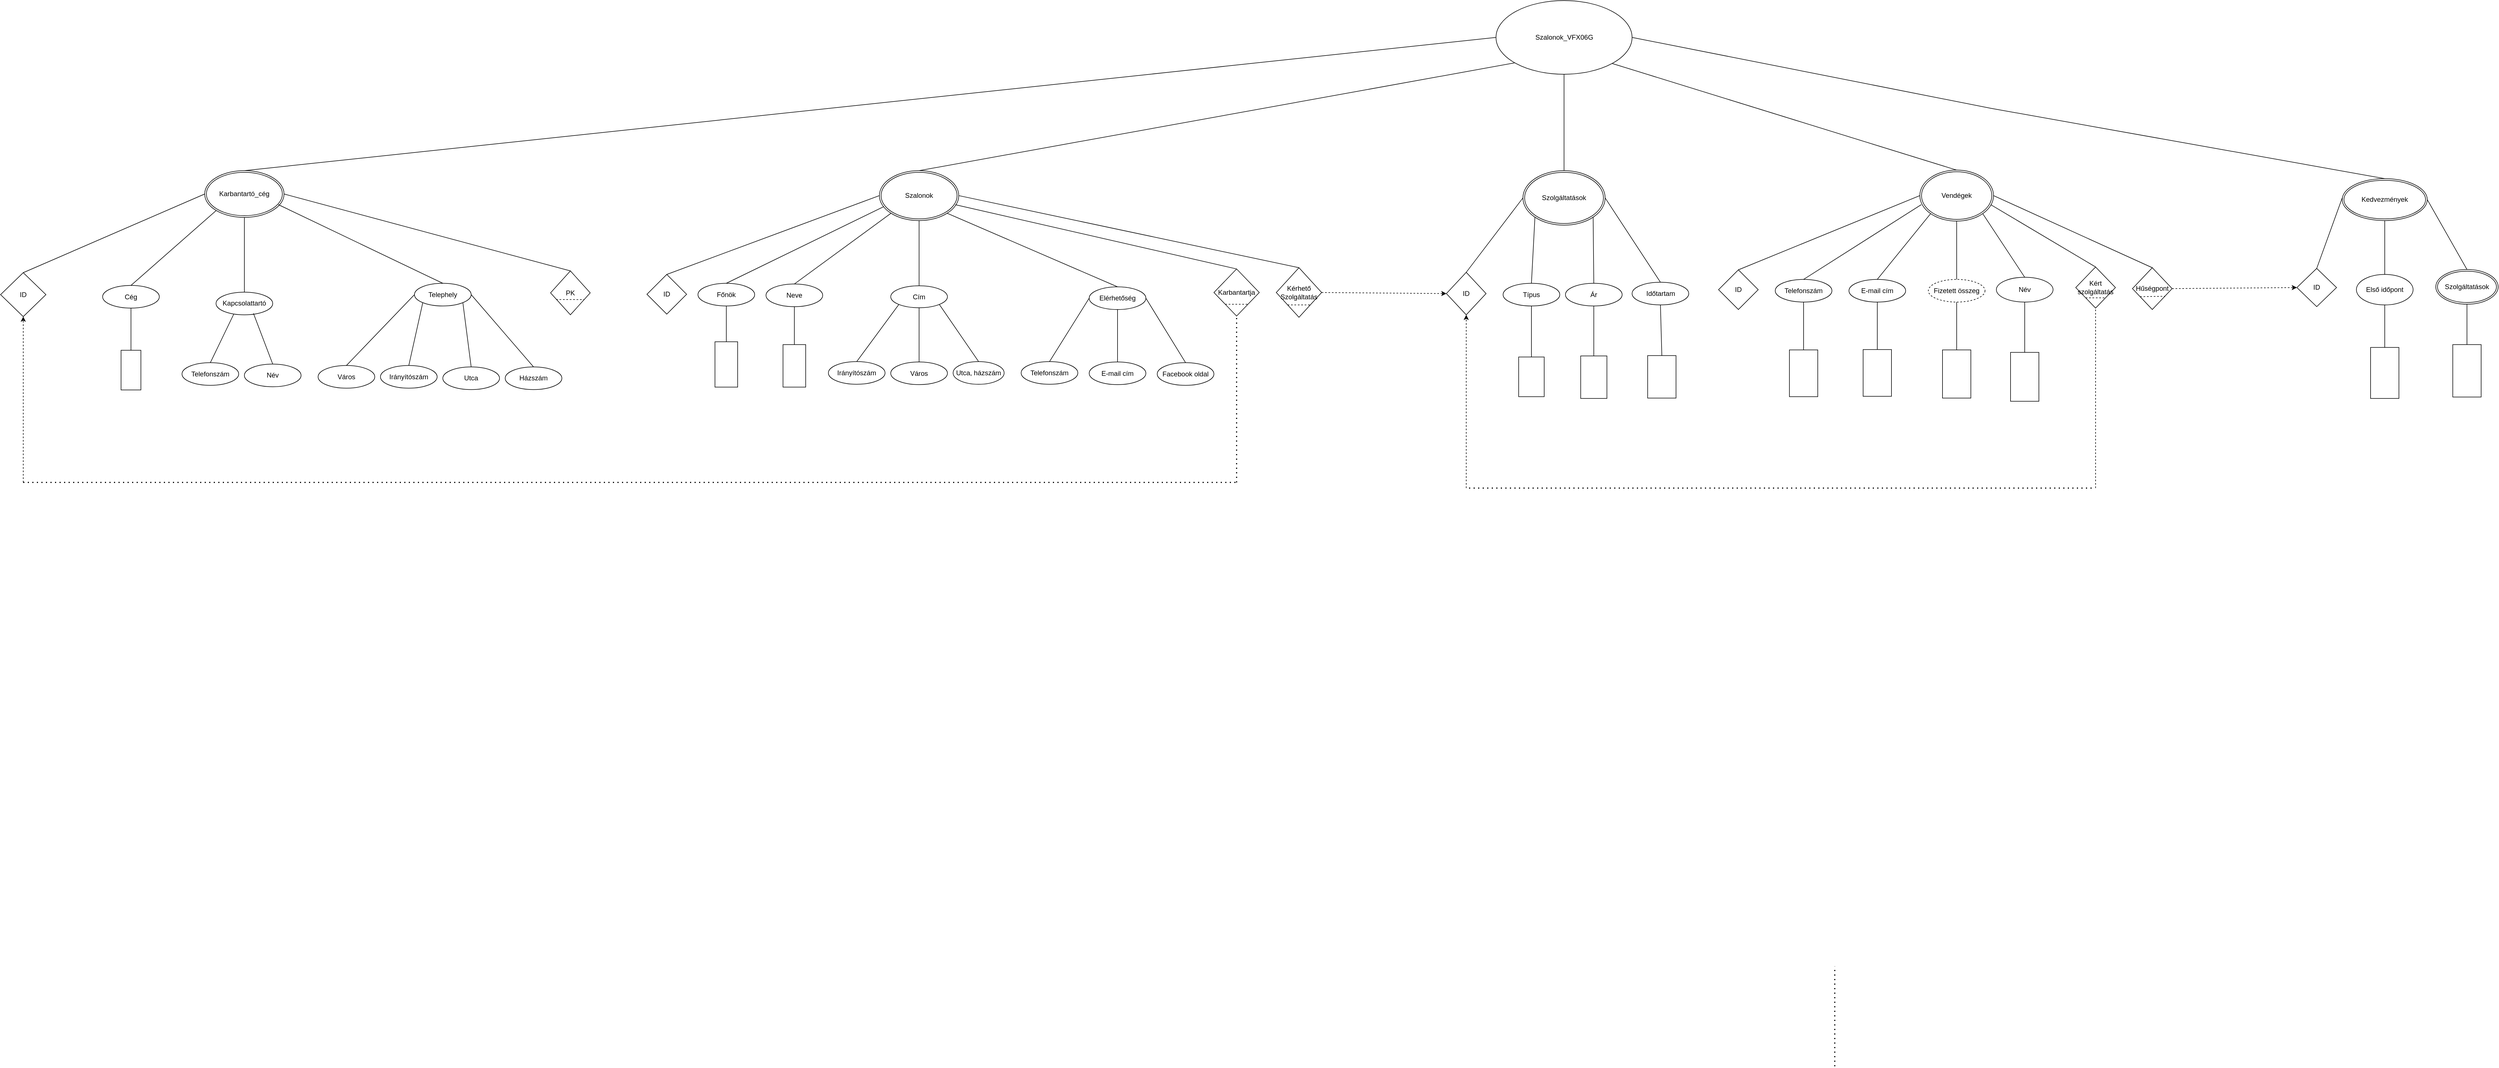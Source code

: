 <mxfile version="22.1.7" type="device">
  <diagram name="1 oldal" id="_7FSBFB3mM921lwTV8Tx">
    <mxGraphModel dx="6845" dy="2950" grid="0" gridSize="10" guides="1" tooltips="1" connect="1" arrows="1" fold="1" page="0" pageScale="1" pageWidth="827" pageHeight="1169" background="#FFFFFF" math="0" shadow="0">
      <root>
        <mxCell id="0" />
        <mxCell id="1" parent="0" />
        <mxCell id="w5deMiwAZv-tz3CA59m--1" value="Szalonok_VFX06G" style="ellipse;whiteSpace=wrap;html=1;" parent="1" vertex="1">
          <mxGeometry x="877.5" y="-20" width="240" height="130" as="geometry" />
        </mxCell>
        <mxCell id="w5deMiwAZv-tz3CA59m--2" value="Karbantartó_cég" style="ellipse;shape=doubleEllipse;margin=3;whiteSpace=wrap;html=1;align=center;" parent="1" vertex="1">
          <mxGeometry x="-1400" y="280" width="140" height="82.5" as="geometry" />
        </mxCell>
        <mxCell id="w5deMiwAZv-tz3CA59m--3" value="ID" style="shape=rhombus;perimeter=rhombusPerimeter;whiteSpace=wrap;html=1;align=center;" parent="1" vertex="1">
          <mxGeometry x="-1760" y="460" width="80" height="77.5" as="geometry" />
        </mxCell>
        <mxCell id="w5deMiwAZv-tz3CA59m--6" value="Telefonszám" style="ellipse;whiteSpace=wrap;html=1;align=center;" parent="1" vertex="1">
          <mxGeometry x="-1440" y="618.75" width="100" height="40" as="geometry" />
        </mxCell>
        <mxCell id="w5deMiwAZv-tz3CA59m--7" value="Kapcsolattartó" style="ellipse;whiteSpace=wrap;html=1;align=center;" parent="1" vertex="1">
          <mxGeometry x="-1380" y="494.38" width="100" height="40" as="geometry" />
        </mxCell>
        <mxCell id="w5deMiwAZv-tz3CA59m--8" value="Cég" style="ellipse;whiteSpace=wrap;html=1;align=center;" parent="1" vertex="1">
          <mxGeometry x="-1580" y="482.5" width="100" height="40" as="geometry" />
        </mxCell>
        <mxCell id="w5deMiwAZv-tz3CA59m--9" value="Név" style="ellipse;whiteSpace=wrap;html=1;align=center;" parent="1" vertex="1">
          <mxGeometry x="-1330" y="621.25" width="100" height="40" as="geometry" />
        </mxCell>
        <mxCell id="w5deMiwAZv-tz3CA59m--11" value="Telephely" style="ellipse;whiteSpace=wrap;html=1;align=center;" parent="1" vertex="1">
          <mxGeometry x="-1030" y="478.75" width="100" height="40" as="geometry" />
        </mxCell>
        <mxCell id="w5deMiwAZv-tz3CA59m--12" value="Elérhetőség" style="ellipse;whiteSpace=wrap;html=1;align=center;" parent="1" vertex="1">
          <mxGeometry x="160" y="485.01" width="100" height="40" as="geometry" />
        </mxCell>
        <mxCell id="w5deMiwAZv-tz3CA59m--14" value="Házszám" style="ellipse;whiteSpace=wrap;html=1;align=center;" parent="1" vertex="1">
          <mxGeometry x="-870" y="626.25" width="100" height="40" as="geometry" />
        </mxCell>
        <mxCell id="w5deMiwAZv-tz3CA59m--15" value="Utca" style="ellipse;whiteSpace=wrap;html=1;align=center;" parent="1" vertex="1">
          <mxGeometry x="-980" y="626.25" width="100" height="40" as="geometry" />
        </mxCell>
        <mxCell id="w5deMiwAZv-tz3CA59m--16" value="Irányítószám" style="ellipse;whiteSpace=wrap;html=1;align=center;" parent="1" vertex="1">
          <mxGeometry x="-1090" y="623.74" width="100" height="40" as="geometry" />
        </mxCell>
        <mxCell id="w5deMiwAZv-tz3CA59m--17" value="Város" style="ellipse;whiteSpace=wrap;html=1;align=center;" parent="1" vertex="1">
          <mxGeometry x="-1200" y="623.74" width="100" height="40" as="geometry" />
        </mxCell>
        <mxCell id="w5deMiwAZv-tz3CA59m--18" value="" style="rounded=0;whiteSpace=wrap;html=1;direction=south;" parent="1" vertex="1">
          <mxGeometry x="-1547.5" y="596.88" width="35" height="70" as="geometry" />
        </mxCell>
        <mxCell id="w5deMiwAZv-tz3CA59m--20" value="" style="endArrow=none;html=1;rounded=0;entryX=0.5;entryY=1;entryDx=0;entryDy=0;" parent="1" source="w5deMiwAZv-tz3CA59m--18" target="w5deMiwAZv-tz3CA59m--8" edge="1">
          <mxGeometry relative="1" as="geometry">
            <mxPoint x="-1520" y="542.5" as="sourcePoint" />
            <mxPoint x="-1690" y="572.5" as="targetPoint" />
          </mxGeometry>
        </mxCell>
        <mxCell id="w5deMiwAZv-tz3CA59m--21" value="" style="endArrow=none;html=1;rounded=0;entryX=0;entryY=0.5;entryDx=0;entryDy=0;exitX=0.5;exitY=0;exitDx=0;exitDy=0;" parent="1" source="w5deMiwAZv-tz3CA59m--2" target="w5deMiwAZv-tz3CA59m--1" edge="1">
          <mxGeometry relative="1" as="geometry">
            <mxPoint x="450" y="300" as="sourcePoint" />
            <mxPoint x="960" y="60" as="targetPoint" />
            <Array as="points" />
          </mxGeometry>
        </mxCell>
        <mxCell id="w5deMiwAZv-tz3CA59m--22" value="" style="endArrow=none;html=1;rounded=0;exitX=0.5;exitY=0;exitDx=0;exitDy=0;entryX=0;entryY=0.5;entryDx=0;entryDy=0;" parent="1" source="w5deMiwAZv-tz3CA59m--3" target="w5deMiwAZv-tz3CA59m--2" edge="1">
          <mxGeometry relative="1" as="geometry">
            <mxPoint x="-1160" y="382.5" as="sourcePoint" />
            <mxPoint x="-1000" y="382.5" as="targetPoint" />
          </mxGeometry>
        </mxCell>
        <mxCell id="w5deMiwAZv-tz3CA59m--23" value="" style="endArrow=none;html=1;rounded=0;exitX=0;exitY=1;exitDx=0;exitDy=0;entryX=0.5;entryY=0;entryDx=0;entryDy=0;" parent="1" source="w5deMiwAZv-tz3CA59m--2" target="w5deMiwAZv-tz3CA59m--8" edge="1">
          <mxGeometry relative="1" as="geometry">
            <mxPoint x="-1160" y="382.5" as="sourcePoint" />
            <mxPoint x="-1000" y="382.5" as="targetPoint" />
          </mxGeometry>
        </mxCell>
        <mxCell id="w5deMiwAZv-tz3CA59m--24" value="" style="endArrow=none;html=1;rounded=0;entryX=0.5;entryY=0;entryDx=0;entryDy=0;exitX=0.5;exitY=1;exitDx=0;exitDy=0;" parent="1" target="w5deMiwAZv-tz3CA59m--7" edge="1" source="w5deMiwAZv-tz3CA59m--2">
          <mxGeometry relative="1" as="geometry">
            <mxPoint x="-1360" y="360" as="sourcePoint" />
            <mxPoint x="-1000" y="382.5" as="targetPoint" />
          </mxGeometry>
        </mxCell>
        <mxCell id="w5deMiwAZv-tz3CA59m--25" value="" style="endArrow=none;html=1;rounded=0;entryX=0.5;entryY=0;entryDx=0;entryDy=0;" parent="1" target="w5deMiwAZv-tz3CA59m--11" edge="1">
          <mxGeometry relative="1" as="geometry">
            <mxPoint x="-1270" y="340" as="sourcePoint" />
            <mxPoint x="-1000" y="382.5" as="targetPoint" />
          </mxGeometry>
        </mxCell>
        <mxCell id="w5deMiwAZv-tz3CA59m--26" value="" style="endArrow=none;html=1;rounded=0;exitX=0.313;exitY=0.967;exitDx=0;exitDy=0;entryX=0.5;entryY=0;entryDx=0;entryDy=0;exitPerimeter=0;" parent="1" source="w5deMiwAZv-tz3CA59m--7" target="w5deMiwAZv-tz3CA59m--6" edge="1">
          <mxGeometry relative="1" as="geometry">
            <mxPoint x="-1160" y="382.5" as="sourcePoint" />
            <mxPoint x="-1000" y="382.5" as="targetPoint" />
          </mxGeometry>
        </mxCell>
        <mxCell id="w5deMiwAZv-tz3CA59m--27" value="" style="endArrow=none;html=1;rounded=0;exitX=0.66;exitY=0.935;exitDx=0;exitDy=0;entryX=0.5;entryY=0;entryDx=0;entryDy=0;exitPerimeter=0;" parent="1" source="w5deMiwAZv-tz3CA59m--7" target="w5deMiwAZv-tz3CA59m--9" edge="1">
          <mxGeometry relative="1" as="geometry">
            <mxPoint x="-1160" y="382.5" as="sourcePoint" />
            <mxPoint x="-1000" y="382.5" as="targetPoint" />
          </mxGeometry>
        </mxCell>
        <mxCell id="w5deMiwAZv-tz3CA59m--28" value="" style="endArrow=none;html=1;rounded=0;entryX=0;entryY=0.5;entryDx=0;entryDy=0;exitX=0.5;exitY=0;exitDx=0;exitDy=0;" parent="1" source="w5deMiwAZv-tz3CA59m--17" target="w5deMiwAZv-tz3CA59m--11" edge="1">
          <mxGeometry relative="1" as="geometry">
            <mxPoint x="-1160" y="382.5" as="sourcePoint" />
            <mxPoint x="-1000" y="382.5" as="targetPoint" />
          </mxGeometry>
        </mxCell>
        <mxCell id="w5deMiwAZv-tz3CA59m--29" value="" style="endArrow=none;html=1;rounded=0;entryX=0;entryY=1;entryDx=0;entryDy=0;exitX=0.5;exitY=0;exitDx=0;exitDy=0;" parent="1" source="w5deMiwAZv-tz3CA59m--16" target="w5deMiwAZv-tz3CA59m--11" edge="1">
          <mxGeometry relative="1" as="geometry">
            <mxPoint x="-1160" y="382.5" as="sourcePoint" />
            <mxPoint x="-1000" y="382.5" as="targetPoint" />
          </mxGeometry>
        </mxCell>
        <mxCell id="w5deMiwAZv-tz3CA59m--30" value="" style="endArrow=none;html=1;rounded=0;entryX=1;entryY=1;entryDx=0;entryDy=0;exitX=0.5;exitY=0;exitDx=0;exitDy=0;" parent="1" source="w5deMiwAZv-tz3CA59m--15" target="w5deMiwAZv-tz3CA59m--11" edge="1">
          <mxGeometry relative="1" as="geometry">
            <mxPoint x="-1160" y="382.5" as="sourcePoint" />
            <mxPoint x="-1000" y="382.5" as="targetPoint" />
          </mxGeometry>
        </mxCell>
        <mxCell id="w5deMiwAZv-tz3CA59m--31" value="" style="endArrow=none;html=1;rounded=0;entryX=1;entryY=0.5;entryDx=0;entryDy=0;exitX=0.5;exitY=0;exitDx=0;exitDy=0;" parent="1" source="w5deMiwAZv-tz3CA59m--14" target="w5deMiwAZv-tz3CA59m--11" edge="1">
          <mxGeometry relative="1" as="geometry">
            <mxPoint x="-1160" y="382.5" as="sourcePoint" />
            <mxPoint x="-1000" y="382.5" as="targetPoint" />
          </mxGeometry>
        </mxCell>
        <mxCell id="w5deMiwAZv-tz3CA59m--37" value="Cím" style="ellipse;whiteSpace=wrap;html=1;align=center;" parent="1" vertex="1">
          <mxGeometry x="-190" y="483.13" width="100" height="38.75" as="geometry" />
        </mxCell>
        <mxCell id="w5deMiwAZv-tz3CA59m--38" value="Neve" style="ellipse;whiteSpace=wrap;html=1;align=center;" parent="1" vertex="1">
          <mxGeometry x="-410" y="479.99" width="100" height="40" as="geometry" />
        </mxCell>
        <mxCell id="w5deMiwAZv-tz3CA59m--40" value="Főnök" style="ellipse;whiteSpace=wrap;html=1;align=center;" parent="1" vertex="1">
          <mxGeometry x="-530" y="478.75" width="100" height="40" as="geometry" />
        </mxCell>
        <mxCell id="w5deMiwAZv-tz3CA59m--43" value="Szalonok" style="ellipse;shape=doubleEllipse;margin=3;whiteSpace=wrap;html=1;align=center;" parent="1" vertex="1">
          <mxGeometry x="-210" y="280" width="140" height="88.13" as="geometry" />
        </mxCell>
        <mxCell id="w5deMiwAZv-tz3CA59m--44" value="ID" style="shape=rhombus;perimeter=rhombusPerimeter;whiteSpace=wrap;html=1;align=center;" parent="1" vertex="1">
          <mxGeometry x="-620" y="463.13" width="70" height="70" as="geometry" />
        </mxCell>
        <mxCell id="w5deMiwAZv-tz3CA59m--46" style="edgeStyle=orthogonalEdgeStyle;rounded=0;orthogonalLoop=1;jettySize=auto;html=1;exitX=0.5;exitY=1;exitDx=0;exitDy=0;" parent="1" source="w5deMiwAZv-tz3CA59m--40" target="w5deMiwAZv-tz3CA59m--40" edge="1">
          <mxGeometry relative="1" as="geometry" />
        </mxCell>
        <mxCell id="w5deMiwAZv-tz3CA59m--49" value="" style="rounded=0;whiteSpace=wrap;html=1;direction=south;" parent="1" vertex="1">
          <mxGeometry x="-500" y="581.88" width="40" height="80" as="geometry" />
        </mxCell>
        <mxCell id="w5deMiwAZv-tz3CA59m--50" value="" style="rounded=0;whiteSpace=wrap;html=1;direction=south;" parent="1" vertex="1">
          <mxGeometry x="-380" y="586.88" width="40" height="75" as="geometry" />
        </mxCell>
        <mxCell id="w5deMiwAZv-tz3CA59m--54" value="" style="endArrow=none;html=1;rounded=0;entryX=0.5;entryY=1;entryDx=0;entryDy=0;exitX=0;exitY=0.5;exitDx=0;exitDy=0;" parent="1" source="w5deMiwAZv-tz3CA59m--50" target="w5deMiwAZv-tz3CA59m--38" edge="1">
          <mxGeometry relative="1" as="geometry">
            <mxPoint x="-1080" y="442.5" as="sourcePoint" />
            <mxPoint x="-920" y="442.5" as="targetPoint" />
          </mxGeometry>
        </mxCell>
        <mxCell id="w5deMiwAZv-tz3CA59m--59" value="Facebook oldal" style="ellipse;whiteSpace=wrap;html=1;align=center;" parent="1" vertex="1">
          <mxGeometry x="280" y="618.75" width="100" height="40" as="geometry" />
        </mxCell>
        <mxCell id="w5deMiwAZv-tz3CA59m--60" value="E-mail cím" style="ellipse;whiteSpace=wrap;html=1;align=center;" parent="1" vertex="1">
          <mxGeometry x="160" y="617.5" width="100" height="40" as="geometry" />
        </mxCell>
        <mxCell id="w5deMiwAZv-tz3CA59m--61" value="Telefonszám" style="ellipse;whiteSpace=wrap;html=1;align=center;" parent="1" vertex="1">
          <mxGeometry x="40" y="616.88" width="100" height="40" as="geometry" />
        </mxCell>
        <mxCell id="w5deMiwAZv-tz3CA59m--62" value="Utca, házszám" style="ellipse;whiteSpace=wrap;html=1;align=center;" parent="1" vertex="1">
          <mxGeometry x="-80" y="616.88" width="90" height="40" as="geometry" />
        </mxCell>
        <mxCell id="w5deMiwAZv-tz3CA59m--63" value="Város" style="ellipse;whiteSpace=wrap;html=1;align=center;" parent="1" vertex="1">
          <mxGeometry x="-190" y="617.5" width="100" height="40" as="geometry" />
        </mxCell>
        <mxCell id="w5deMiwAZv-tz3CA59m--64" value="Irányítószám" style="ellipse;whiteSpace=wrap;html=1;align=center;" parent="1" vertex="1">
          <mxGeometry x="-300" y="616.88" width="100" height="40" as="geometry" />
        </mxCell>
        <mxCell id="w5deMiwAZv-tz3CA59m--67" value="" style="endArrow=none;html=1;rounded=0;exitX=0.5;exitY=0;exitDx=0;exitDy=0;" parent="1" source="w5deMiwAZv-tz3CA59m--43" edge="1">
          <mxGeometry relative="1" as="geometry">
            <mxPoint x="-30" y="450" as="sourcePoint" />
            <mxPoint x="910" y="90" as="targetPoint" />
          </mxGeometry>
        </mxCell>
        <mxCell id="w5deMiwAZv-tz3CA59m--68" value="" style="endArrow=none;html=1;rounded=0;entryX=0.5;entryY=0;entryDx=0;entryDy=0;exitX=0;exitY=0.5;exitDx=0;exitDy=0;" parent="1" source="w5deMiwAZv-tz3CA59m--43" target="w5deMiwAZv-tz3CA59m--44" edge="1">
          <mxGeometry relative="1" as="geometry">
            <mxPoint x="-320" y="300" as="sourcePoint" />
            <mxPoint x="190" y="452.5" as="targetPoint" />
          </mxGeometry>
        </mxCell>
        <mxCell id="w5deMiwAZv-tz3CA59m--69" value="" style="endArrow=none;html=1;rounded=0;entryX=0.5;entryY=0;entryDx=0;entryDy=0;exitX=0.056;exitY=0.72;exitDx=0;exitDy=0;exitPerimeter=0;" parent="1" source="w5deMiwAZv-tz3CA59m--43" target="w5deMiwAZv-tz3CA59m--40" edge="1">
          <mxGeometry relative="1" as="geometry">
            <mxPoint x="-300" y="350" as="sourcePoint" />
            <mxPoint x="190" y="452.5" as="targetPoint" />
          </mxGeometry>
        </mxCell>
        <mxCell id="w5deMiwAZv-tz3CA59m--71" value="" style="endArrow=none;html=1;rounded=0;entryX=0.5;entryY=0;entryDx=0;entryDy=0;exitX=0.5;exitY=1;exitDx=0;exitDy=0;" parent="1" target="w5deMiwAZv-tz3CA59m--37" edge="1" source="w5deMiwAZv-tz3CA59m--43">
          <mxGeometry relative="1" as="geometry">
            <mxPoint x="-110" y="370" as="sourcePoint" />
            <mxPoint x="190" y="452.5" as="targetPoint" />
          </mxGeometry>
        </mxCell>
        <mxCell id="w5deMiwAZv-tz3CA59m--72" value="" style="endArrow=none;html=1;rounded=0;exitX=1;exitY=1;exitDx=0;exitDy=0;entryX=0.5;entryY=0;entryDx=0;entryDy=0;" parent="1" source="w5deMiwAZv-tz3CA59m--43" target="w5deMiwAZv-tz3CA59m--12" edge="1">
          <mxGeometry relative="1" as="geometry">
            <mxPoint x="-120.0" y="353.75" as="sourcePoint" />
            <mxPoint x="180" y="428.75" as="targetPoint" />
          </mxGeometry>
        </mxCell>
        <mxCell id="w5deMiwAZv-tz3CA59m--73" value="" style="endArrow=none;html=1;rounded=0;entryX=0.5;entryY=0;entryDx=0;entryDy=0;exitX=0;exitY=1;exitDx=0;exitDy=0;" parent="1" source="w5deMiwAZv-tz3CA59m--43" target="w5deMiwAZv-tz3CA59m--38" edge="1">
          <mxGeometry relative="1" as="geometry">
            <mxPoint x="-240" y="370" as="sourcePoint" />
            <mxPoint x="190" y="452.5" as="targetPoint" />
          </mxGeometry>
        </mxCell>
        <mxCell id="w5deMiwAZv-tz3CA59m--74" value="" style="endArrow=none;html=1;rounded=0;entryX=0;entryY=1;entryDx=0;entryDy=0;exitX=0.5;exitY=0;exitDx=0;exitDy=0;" parent="1" source="w5deMiwAZv-tz3CA59m--64" target="w5deMiwAZv-tz3CA59m--37" edge="1">
          <mxGeometry relative="1" as="geometry">
            <mxPoint x="30" y="452.5" as="sourcePoint" />
            <mxPoint x="190" y="452.5" as="targetPoint" />
          </mxGeometry>
        </mxCell>
        <mxCell id="w5deMiwAZv-tz3CA59m--75" value="" style="endArrow=none;html=1;rounded=0;exitX=0.5;exitY=1;exitDx=0;exitDy=0;" parent="1" source="w5deMiwAZv-tz3CA59m--37" target="w5deMiwAZv-tz3CA59m--63" edge="1">
          <mxGeometry relative="1" as="geometry">
            <mxPoint x="30" y="452.5" as="sourcePoint" />
            <mxPoint x="190" y="452.5" as="targetPoint" />
          </mxGeometry>
        </mxCell>
        <mxCell id="w5deMiwAZv-tz3CA59m--77" value="" style="endArrow=none;html=1;rounded=0;entryX=0;entryY=0.5;entryDx=0;entryDy=0;exitX=0.5;exitY=0;exitDx=0;exitDy=0;" parent="1" source="w5deMiwAZv-tz3CA59m--61" target="w5deMiwAZv-tz3CA59m--12" edge="1">
          <mxGeometry relative="1" as="geometry">
            <mxPoint x="30" y="452.5" as="sourcePoint" />
            <mxPoint x="190" y="452.5" as="targetPoint" />
          </mxGeometry>
        </mxCell>
        <mxCell id="w5deMiwAZv-tz3CA59m--78" value="" style="endArrow=none;html=1;rounded=0;entryX=0.5;entryY=1;entryDx=0;entryDy=0;exitX=0.5;exitY=0;exitDx=0;exitDy=0;" parent="1" source="w5deMiwAZv-tz3CA59m--60" target="w5deMiwAZv-tz3CA59m--12" edge="1">
          <mxGeometry relative="1" as="geometry">
            <mxPoint x="30" y="452.5" as="sourcePoint" />
            <mxPoint x="190" y="452.5" as="targetPoint" />
          </mxGeometry>
        </mxCell>
        <mxCell id="w5deMiwAZv-tz3CA59m--79" value="" style="endArrow=none;html=1;rounded=0;entryX=1;entryY=0.5;entryDx=0;entryDy=0;exitX=0.5;exitY=0;exitDx=0;exitDy=0;" parent="1" source="w5deMiwAZv-tz3CA59m--59" target="w5deMiwAZv-tz3CA59m--12" edge="1">
          <mxGeometry relative="1" as="geometry">
            <mxPoint x="30" y="452.5" as="sourcePoint" />
            <mxPoint x="190" y="452.5" as="targetPoint" />
          </mxGeometry>
        </mxCell>
        <mxCell id="w5deMiwAZv-tz3CA59m--116" value="" style="endArrow=none;html=1;rounded=0;entryX=0.5;entryY=1;entryDx=0;entryDy=0;exitX=0;exitY=0.5;exitDx=0;exitDy=0;" parent="1" source="w5deMiwAZv-tz3CA59m--49" target="w5deMiwAZv-tz3CA59m--40" edge="1">
          <mxGeometry relative="1" as="geometry">
            <mxPoint x="-860" y="672.5" as="sourcePoint" />
            <mxPoint x="-700" y="672.5" as="targetPoint" />
          </mxGeometry>
        </mxCell>
        <mxCell id="w5deMiwAZv-tz3CA59m--118" value="ID" style="shape=rhombus;perimeter=rhombusPerimeter;whiteSpace=wrap;html=1;align=center;" parent="1" vertex="1">
          <mxGeometry x="790" y="459.38" width="70" height="75" as="geometry" />
        </mxCell>
        <mxCell id="w5deMiwAZv-tz3CA59m--119" value="Szolgáltatások" style="ellipse;shape=doubleEllipse;margin=3;whiteSpace=wrap;html=1;align=center;" parent="1" vertex="1">
          <mxGeometry x="925" y="280" width="145" height="96.25" as="geometry" />
        </mxCell>
        <mxCell id="w5deMiwAZv-tz3CA59m--121" value="Időtartam" style="ellipse;whiteSpace=wrap;html=1;align=center;" parent="1" vertex="1">
          <mxGeometry x="1117.5" y="476.88" width="100" height="40" as="geometry" />
        </mxCell>
        <mxCell id="w5deMiwAZv-tz3CA59m--122" value="Ár" style="ellipse;whiteSpace=wrap;html=1;align=center;" parent="1" vertex="1">
          <mxGeometry x="1000" y="478.75" width="100" height="40" as="geometry" />
        </mxCell>
        <mxCell id="w5deMiwAZv-tz3CA59m--123" value="Típus" style="ellipse;whiteSpace=wrap;html=1;align=center;" parent="1" vertex="1">
          <mxGeometry x="890" y="478.75" width="100" height="40" as="geometry" />
        </mxCell>
        <mxCell id="w5deMiwAZv-tz3CA59m--124" value="" style="endArrow=none;html=1;rounded=0;exitX=0.5;exitY=1;exitDx=0;exitDy=0;entryX=0.5;entryY=0;entryDx=0;entryDy=0;" parent="1" source="w5deMiwAZv-tz3CA59m--1" target="w5deMiwAZv-tz3CA59m--119" edge="1">
          <mxGeometry relative="1" as="geometry">
            <mxPoint x="1290" y="430" as="sourcePoint" />
            <mxPoint x="1500" y="330" as="targetPoint" />
          </mxGeometry>
        </mxCell>
        <mxCell id="w5deMiwAZv-tz3CA59m--125" value="" style="endArrow=none;html=1;rounded=0;entryX=0;entryY=0.5;entryDx=0;entryDy=0;exitX=0.5;exitY=0;exitDx=0;exitDy=0;" parent="1" source="w5deMiwAZv-tz3CA59m--118" target="w5deMiwAZv-tz3CA59m--119" edge="1">
          <mxGeometry relative="1" as="geometry">
            <mxPoint x="800" y="376.25" as="sourcePoint" />
            <mxPoint x="625" y="406.25" as="targetPoint" />
          </mxGeometry>
        </mxCell>
        <mxCell id="w5deMiwAZv-tz3CA59m--126" value="" style="endArrow=none;html=1;rounded=0;entryX=0;entryY=1;entryDx=0;entryDy=0;exitX=0.5;exitY=0;exitDx=0;exitDy=0;" parent="1" source="w5deMiwAZv-tz3CA59m--123" target="w5deMiwAZv-tz3CA59m--119" edge="1">
          <mxGeometry relative="1" as="geometry">
            <mxPoint x="480" y="476.25" as="sourcePoint" />
            <mxPoint x="640" y="476.25" as="targetPoint" />
          </mxGeometry>
        </mxCell>
        <mxCell id="w5deMiwAZv-tz3CA59m--127" value="" style="endArrow=none;html=1;rounded=0;exitX=0.5;exitY=0;exitDx=0;exitDy=0;entryX=1;entryY=1;entryDx=0;entryDy=0;" parent="1" source="w5deMiwAZv-tz3CA59m--122" edge="1" target="w5deMiwAZv-tz3CA59m--119">
          <mxGeometry relative="1" as="geometry">
            <mxPoint x="480" y="476.25" as="sourcePoint" />
            <mxPoint x="1020" y="370" as="targetPoint" />
          </mxGeometry>
        </mxCell>
        <mxCell id="w5deMiwAZv-tz3CA59m--128" value="" style="endArrow=none;html=1;rounded=0;entryX=1;entryY=0.5;entryDx=0;entryDy=0;exitX=0.5;exitY=0;exitDx=0;exitDy=0;" parent="1" source="w5deMiwAZv-tz3CA59m--121" target="w5deMiwAZv-tz3CA59m--119" edge="1">
          <mxGeometry relative="1" as="geometry">
            <mxPoint x="480" y="476.25" as="sourcePoint" />
            <mxPoint x="640" y="476.25" as="targetPoint" />
            <Array as="points" />
          </mxGeometry>
        </mxCell>
        <mxCell id="w5deMiwAZv-tz3CA59m--129" value="Vendégek" style="ellipse;shape=doubleEllipse;margin=3;whiteSpace=wrap;html=1;align=center;" parent="1" vertex="1">
          <mxGeometry x="1625" y="279.06" width="130" height="90" as="geometry" />
        </mxCell>
        <mxCell id="w5deMiwAZv-tz3CA59m--130" value="ID" style="shape=rhombus;perimeter=rhombusPerimeter;whiteSpace=wrap;html=1;align=center;" parent="1" vertex="1">
          <mxGeometry x="1270" y="455.01" width="70" height="70" as="geometry" />
        </mxCell>
        <mxCell id="w5deMiwAZv-tz3CA59m--131" value="E-mail cím" style="ellipse;whiteSpace=wrap;html=1;align=center;" parent="1" vertex="1">
          <mxGeometry x="1500" y="471.87" width="100" height="40" as="geometry" />
        </mxCell>
        <mxCell id="w5deMiwAZv-tz3CA59m--132" value="Név" style="ellipse;whiteSpace=wrap;html=1;align=center;" parent="1" vertex="1">
          <mxGeometry x="1760" y="468.12" width="100" height="43.75" as="geometry" />
        </mxCell>
        <mxCell id="w5deMiwAZv-tz3CA59m--133" value="Telefonszám" style="ellipse;whiteSpace=wrap;html=1;align=center;" parent="1" vertex="1">
          <mxGeometry x="1370" y="471.87" width="100" height="40" as="geometry" />
        </mxCell>
        <mxCell id="w5deMiwAZv-tz3CA59m--135" value="Fizetett összeg" style="ellipse;whiteSpace=wrap;html=1;align=center;dashed=1;" parent="1" vertex="1">
          <mxGeometry x="1640" y="471.87" width="100" height="40" as="geometry" />
        </mxCell>
        <mxCell id="w5deMiwAZv-tz3CA59m--137" value="" style="endArrow=none;html=1;rounded=0;entryX=0;entryY=0.5;entryDx=0;entryDy=0;exitX=0.5;exitY=0;exitDx=0;exitDy=0;" parent="1" source="w5deMiwAZv-tz3CA59m--130" target="w5deMiwAZv-tz3CA59m--129" edge="1">
          <mxGeometry relative="1" as="geometry">
            <mxPoint x="1310" y="488.75" as="sourcePoint" />
            <mxPoint x="1470" y="488.75" as="targetPoint" />
          </mxGeometry>
        </mxCell>
        <mxCell id="w5deMiwAZv-tz3CA59m--138" value="" style="endArrow=none;html=1;rounded=0;exitX=0.5;exitY=0;exitDx=0;exitDy=0;entryX=0.019;entryY=0.678;entryDx=0;entryDy=0;entryPerimeter=0;" parent="1" source="w5deMiwAZv-tz3CA59m--133" target="w5deMiwAZv-tz3CA59m--129" edge="1">
          <mxGeometry relative="1" as="geometry">
            <mxPoint x="1310" y="488.75" as="sourcePoint" />
            <mxPoint x="1590" y="330" as="targetPoint" />
          </mxGeometry>
        </mxCell>
        <mxCell id="w5deMiwAZv-tz3CA59m--139" value="" style="endArrow=none;html=1;rounded=0;exitX=0.5;exitY=0;exitDx=0;exitDy=0;entryX=0;entryY=1;entryDx=0;entryDy=0;" parent="1" source="w5deMiwAZv-tz3CA59m--131" target="w5deMiwAZv-tz3CA59m--129" edge="1">
          <mxGeometry relative="1" as="geometry">
            <mxPoint x="1310" y="488.75" as="sourcePoint" />
            <mxPoint x="1660" y="380" as="targetPoint" />
          </mxGeometry>
        </mxCell>
        <mxCell id="w5deMiwAZv-tz3CA59m--140" value="" style="endArrow=none;html=1;rounded=0;entryX=0.5;entryY=1;entryDx=0;entryDy=0;exitX=0.5;exitY=0;exitDx=0;exitDy=0;" parent="1" source="w5deMiwAZv-tz3CA59m--135" target="w5deMiwAZv-tz3CA59m--129" edge="1">
          <mxGeometry relative="1" as="geometry">
            <mxPoint x="1310" y="488.75" as="sourcePoint" />
            <mxPoint x="1470" y="488.75" as="targetPoint" />
          </mxGeometry>
        </mxCell>
        <mxCell id="w5deMiwAZv-tz3CA59m--141" value="" style="endArrow=none;html=1;rounded=0;entryX=1;entryY=1;entryDx=0;entryDy=0;exitX=0.5;exitY=0;exitDx=0;exitDy=0;" parent="1" source="w5deMiwAZv-tz3CA59m--132" target="w5deMiwAZv-tz3CA59m--129" edge="1">
          <mxGeometry relative="1" as="geometry">
            <mxPoint x="1310" y="488.75" as="sourcePoint" />
            <mxPoint x="1470" y="488.75" as="targetPoint" />
          </mxGeometry>
        </mxCell>
        <mxCell id="w5deMiwAZv-tz3CA59m--142" value="" style="endArrow=none;html=1;rounded=0;exitX=1;exitY=1;exitDx=0;exitDy=0;entryX=0.5;entryY=0;entryDx=0;entryDy=0;" parent="1" source="w5deMiwAZv-tz3CA59m--1" target="w5deMiwAZv-tz3CA59m--129" edge="1">
          <mxGeometry relative="1" as="geometry">
            <mxPoint x="1570" y="430" as="sourcePoint" />
            <mxPoint x="1730" y="430" as="targetPoint" />
            <Array as="points" />
          </mxGeometry>
        </mxCell>
        <mxCell id="w5deMiwAZv-tz3CA59m--143" value="" style="rounded=0;whiteSpace=wrap;html=1;direction=south;" parent="1" vertex="1">
          <mxGeometry x="1785" y="600.62" width="50" height="86.25" as="geometry" />
        </mxCell>
        <mxCell id="w5deMiwAZv-tz3CA59m--144" value="" style="rounded=0;whiteSpace=wrap;html=1;direction=south;" parent="1" vertex="1">
          <mxGeometry x="1665" y="596.25" width="50" height="85" as="geometry" />
        </mxCell>
        <mxCell id="w5deMiwAZv-tz3CA59m--145" value="" style="rounded=0;whiteSpace=wrap;html=1;direction=south;" parent="1" vertex="1">
          <mxGeometry x="1525" y="595.63" width="50" height="82.5" as="geometry" />
        </mxCell>
        <mxCell id="w5deMiwAZv-tz3CA59m--146" value="" style="rounded=0;whiteSpace=wrap;html=1;direction=south;" parent="1" vertex="1">
          <mxGeometry x="1395" y="596.25" width="50" height="82.5" as="geometry" />
        </mxCell>
        <mxCell id="w5deMiwAZv-tz3CA59m--147" value="" style="rounded=0;whiteSpace=wrap;html=1;rotation=90;" parent="1" vertex="1">
          <mxGeometry x="1132.5" y="618.75" width="75" height="50" as="geometry" />
        </mxCell>
        <mxCell id="w5deMiwAZv-tz3CA59m--148" value="" style="rounded=0;whiteSpace=wrap;html=1;rotation=90;" parent="1" vertex="1">
          <mxGeometry x="1012.5" y="621.25" width="75" height="46.25" as="geometry" />
        </mxCell>
        <mxCell id="w5deMiwAZv-tz3CA59m--149" value="" style="rounded=0;whiteSpace=wrap;html=1;rotation=90;" parent="1" vertex="1">
          <mxGeometry x="905" y="621.25" width="70" height="45" as="geometry" />
        </mxCell>
        <mxCell id="w5deMiwAZv-tz3CA59m--150" value="" style="endArrow=none;html=1;rounded=0;entryX=0.5;entryY=1;entryDx=0;entryDy=0;exitX=0;exitY=0.5;exitDx=0;exitDy=0;" parent="1" source="w5deMiwAZv-tz3CA59m--149" target="w5deMiwAZv-tz3CA59m--123" edge="1">
          <mxGeometry relative="1" as="geometry">
            <mxPoint x="880" y="476.25" as="sourcePoint" />
            <mxPoint x="1040" y="476.25" as="targetPoint" />
          </mxGeometry>
        </mxCell>
        <mxCell id="w5deMiwAZv-tz3CA59m--151" value="" style="endArrow=none;html=1;rounded=0;entryX=0.5;entryY=1;entryDx=0;entryDy=0;exitX=0;exitY=0.5;exitDx=0;exitDy=0;" parent="1" source="w5deMiwAZv-tz3CA59m--148" target="w5deMiwAZv-tz3CA59m--122" edge="1">
          <mxGeometry relative="1" as="geometry">
            <mxPoint x="880" y="476.25" as="sourcePoint" />
            <mxPoint x="1040" y="476.25" as="targetPoint" />
          </mxGeometry>
        </mxCell>
        <mxCell id="w5deMiwAZv-tz3CA59m--152" value="" style="endArrow=none;html=1;rounded=0;entryX=0.5;entryY=1;entryDx=0;entryDy=0;exitX=0;exitY=0.5;exitDx=0;exitDy=0;" parent="1" source="w5deMiwAZv-tz3CA59m--147" target="w5deMiwAZv-tz3CA59m--121" edge="1">
          <mxGeometry relative="1" as="geometry">
            <mxPoint x="880" y="476.25" as="sourcePoint" />
            <mxPoint x="1040" y="476.25" as="targetPoint" />
          </mxGeometry>
        </mxCell>
        <mxCell id="w5deMiwAZv-tz3CA59m--154" value="" style="endArrow=none;html=1;rounded=0;entryX=0;entryY=0.5;entryDx=0;entryDy=0;exitX=0.5;exitY=1;exitDx=0;exitDy=0;" parent="1" source="w5deMiwAZv-tz3CA59m--133" target="w5deMiwAZv-tz3CA59m--146" edge="1">
          <mxGeometry relative="1" as="geometry">
            <mxPoint x="1440" y="488.75" as="sourcePoint" />
            <mxPoint x="1600" y="488.75" as="targetPoint" />
          </mxGeometry>
        </mxCell>
        <mxCell id="w5deMiwAZv-tz3CA59m--155" value="" style="endArrow=none;html=1;rounded=0;entryX=0.5;entryY=1;entryDx=0;entryDy=0;exitX=0;exitY=0.5;exitDx=0;exitDy=0;" parent="1" source="w5deMiwAZv-tz3CA59m--145" target="w5deMiwAZv-tz3CA59m--131" edge="1">
          <mxGeometry relative="1" as="geometry">
            <mxPoint x="1440" y="488.75" as="sourcePoint" />
            <mxPoint x="1600" y="488.75" as="targetPoint" />
          </mxGeometry>
        </mxCell>
        <mxCell id="w5deMiwAZv-tz3CA59m--156" value="" style="endArrow=none;html=1;rounded=0;entryX=0.5;entryY=1;entryDx=0;entryDy=0;exitX=0;exitY=0.5;exitDx=0;exitDy=0;" parent="1" source="w5deMiwAZv-tz3CA59m--144" target="w5deMiwAZv-tz3CA59m--135" edge="1">
          <mxGeometry relative="1" as="geometry">
            <mxPoint x="1440" y="465.63" as="sourcePoint" />
            <mxPoint x="1835.0" y="500.63" as="targetPoint" />
          </mxGeometry>
        </mxCell>
        <mxCell id="w5deMiwAZv-tz3CA59m--157" value="" style="endArrow=none;html=1;rounded=0;entryX=0.5;entryY=1;entryDx=0;entryDy=0;exitX=0;exitY=0.5;exitDx=0;exitDy=0;" parent="1" source="w5deMiwAZv-tz3CA59m--143" target="w5deMiwAZv-tz3CA59m--132" edge="1">
          <mxGeometry relative="1" as="geometry">
            <mxPoint x="1425" y="488.75" as="sourcePoint" />
            <mxPoint x="1585" y="488.75" as="targetPoint" />
          </mxGeometry>
        </mxCell>
        <mxCell id="aXzBlspdMr_ZlCMXfNPr-1" value="PK" style="rhombus;whiteSpace=wrap;html=1;" parent="1" vertex="1">
          <mxGeometry x="-790" y="456.88" width="70" height="77.5" as="geometry" />
        </mxCell>
        <mxCell id="k1kzykJWCA26dPc31442-3" value="" style="endArrow=none;html=1;rounded=0;entryX=0.5;entryY=0;entryDx=0;entryDy=0;exitX=1;exitY=0.5;exitDx=0;exitDy=0;" parent="1" source="w5deMiwAZv-tz3CA59m--2" target="aXzBlspdMr_ZlCMXfNPr-1" edge="1">
          <mxGeometry relative="1" as="geometry">
            <mxPoint x="-1160" y="350" as="sourcePoint" />
            <mxPoint x="-596.41" y="536.25" as="targetPoint" />
          </mxGeometry>
        </mxCell>
        <mxCell id="k1kzykJWCA26dPc31442-26" value="" style="endArrow=none;html=1;rounded=0;entryX=0.5;entryY=0;entryDx=0;entryDy=0;exitX=1;exitY=0.5;exitDx=0;exitDy=0;" parent="1" source="w5deMiwAZv-tz3CA59m--43" target="GHyV7YHDhnBLUc5X5e86-12" edge="1">
          <mxGeometry width="50" height="50" relative="1" as="geometry">
            <mxPoint x="-110" y="370" as="sourcePoint" />
            <mxPoint x="525" y="448.75" as="targetPoint" />
          </mxGeometry>
        </mxCell>
        <mxCell id="k1kzykJWCA26dPc31442-44" value="" style="endArrow=none;html=1;rounded=0;entryX=1;entryY=0.5;entryDx=0;entryDy=0;exitX=0.5;exitY=0;exitDx=0;exitDy=0;" parent="1" source="GHyV7YHDhnBLUc5X5e86-2" target="w5deMiwAZv-tz3CA59m--129" edge="1">
          <mxGeometry width="50" height="50" relative="1" as="geometry">
            <mxPoint x="2093.69" y="443.75" as="sourcePoint" />
            <mxPoint x="1735.001" y="226.234" as="targetPoint" />
          </mxGeometry>
        </mxCell>
        <mxCell id="k1kzykJWCA26dPc31442-60" value="" style="endArrow=none;dashed=1;html=1;dashPattern=1 3;strokeWidth=2;rounded=0;entryX=0.5;entryY=1;entryDx=0;entryDy=0;" parent="1" edge="1">
          <mxGeometry width="50" height="50" relative="1" as="geometry">
            <mxPoint x="1475" y="1860" as="sourcePoint" />
            <mxPoint x="1475" y="1683.75" as="targetPoint" />
          </mxGeometry>
        </mxCell>
        <mxCell id="k1kzykJWCA26dPc31442-94" value="" style="endArrow=none;dashed=1;html=1;dashPattern=1 3;strokeWidth=2;rounded=0;" parent="1" edge="1">
          <mxGeometry width="50" height="50" relative="1" as="geometry">
            <mxPoint x="-1720" y="830" as="sourcePoint" />
            <mxPoint x="420" y="830" as="targetPoint" />
          </mxGeometry>
        </mxCell>
        <mxCell id="k1kzykJWCA26dPc31442-95" value="" style="endArrow=none;dashed=1;html=1;dashPattern=1 3;strokeWidth=2;rounded=0;entryX=0.5;entryY=1;entryDx=0;entryDy=0;" parent="1" target="GHyV7YHDhnBLUc5X5e86-14" edge="1">
          <mxGeometry width="50" height="50" relative="1" as="geometry">
            <mxPoint x="420" y="830" as="sourcePoint" />
            <mxPoint x="525" y="526.25" as="targetPoint" />
          </mxGeometry>
        </mxCell>
        <mxCell id="k1kzykJWCA26dPc31442-98" value="ID" style="rhombus;whiteSpace=wrap;html=1;" parent="1" vertex="1">
          <mxGeometry x="2290" y="452.49" width="70" height="67.5" as="geometry" />
        </mxCell>
        <mxCell id="k1kzykJWCA26dPc31442-100" value="Első időpont" style="ellipse;whiteSpace=wrap;html=1;" parent="1" vertex="1">
          <mxGeometry x="2395" y="463.13" width="100" height="53.75" as="geometry" />
        </mxCell>
        <mxCell id="k1kzykJWCA26dPc31442-105" value="" style="endArrow=none;html=1;rounded=0;entryX=0;entryY=0.5;entryDx=0;entryDy=0;exitX=0.5;exitY=0;exitDx=0;exitDy=0;" parent="1" source="k1kzykJWCA26dPc31442-98" edge="1">
          <mxGeometry width="50" height="50" relative="1" as="geometry">
            <mxPoint x="2020" y="790" as="sourcePoint" />
            <mxPoint x="2370" y="328.13" as="targetPoint" />
            <Array as="points" />
          </mxGeometry>
        </mxCell>
        <mxCell id="k1kzykJWCA26dPc31442-106" value="" style="endArrow=none;html=1;rounded=0;exitX=0.5;exitY=0;exitDx=0;exitDy=0;entryX=0.5;entryY=1;entryDx=0;entryDy=0;" parent="1" source="k1kzykJWCA26dPc31442-100" target="GHyV7YHDhnBLUc5X5e86-1" edge="1">
          <mxGeometry width="50" height="50" relative="1" as="geometry">
            <mxPoint x="2020" y="790" as="sourcePoint" />
            <mxPoint x="2420" y="370" as="targetPoint" />
          </mxGeometry>
        </mxCell>
        <mxCell id="k1kzykJWCA26dPc31442-107" value="" style="endArrow=none;html=1;rounded=0;entryX=1;entryY=0.5;entryDx=0;entryDy=0;exitX=0.5;exitY=0;exitDx=0;exitDy=0;" parent="1" source="V5kUpltUsHRQvg2PIHEB-1" target="GHyV7YHDhnBLUc5X5e86-1" edge="1">
          <mxGeometry width="50" height="50" relative="1" as="geometry">
            <mxPoint x="2670" y="452.5" as="sourcePoint" />
            <mxPoint x="2480.962" y="359.95" as="targetPoint" />
          </mxGeometry>
        </mxCell>
        <mxCell id="k1kzykJWCA26dPc31442-109" value="" style="endArrow=none;html=1;rounded=0;entryX=1;entryY=0.5;entryDx=0;entryDy=0;exitX=0.5;exitY=0;exitDx=0;exitDy=0;" parent="1" source="GHyV7YHDhnBLUc5X5e86-1" target="w5deMiwAZv-tz3CA59m--1" edge="1">
          <mxGeometry width="50" height="50" relative="1" as="geometry">
            <mxPoint x="2435" y="283.13" as="sourcePoint" />
            <mxPoint x="2070" y="740" as="targetPoint" />
            <Array as="points">
              <mxPoint x="1750" y="170" />
            </Array>
          </mxGeometry>
        </mxCell>
        <mxCell id="k1kzykJWCA26dPc31442-110" value="" style="rounded=0;whiteSpace=wrap;html=1;direction=south;" parent="1" vertex="1">
          <mxGeometry x="2565" y="586.88" width="50" height="92.5" as="geometry" />
        </mxCell>
        <mxCell id="k1kzykJWCA26dPc31442-111" value="" style="rounded=0;whiteSpace=wrap;html=1;direction=south;" parent="1" vertex="1">
          <mxGeometry x="2420" y="591.88" width="50" height="90" as="geometry" />
        </mxCell>
        <mxCell id="k1kzykJWCA26dPc31442-112" value="" style="endArrow=none;html=1;rounded=0;entryX=0.5;entryY=1;entryDx=0;entryDy=0;exitX=0;exitY=0.5;exitDx=0;exitDy=0;" parent="1" source="k1kzykJWCA26dPc31442-111" target="k1kzykJWCA26dPc31442-100" edge="1">
          <mxGeometry width="50" height="50" relative="1" as="geometry">
            <mxPoint x="2200" y="784.38" as="sourcePoint" />
            <mxPoint x="2250" y="734.38" as="targetPoint" />
          </mxGeometry>
        </mxCell>
        <mxCell id="k1kzykJWCA26dPc31442-113" value="" style="endArrow=none;html=1;rounded=0;entryX=0.5;entryY=1;entryDx=0;entryDy=0;exitX=0;exitY=0.5;exitDx=0;exitDy=0;" parent="1" target="V5kUpltUsHRQvg2PIHEB-1" edge="1" source="k1kzykJWCA26dPc31442-110">
          <mxGeometry width="50" height="50" relative="1" as="geometry">
            <mxPoint x="2610" y="591" as="sourcePoint" />
            <mxPoint x="2670" y="517.5" as="targetPoint" />
          </mxGeometry>
        </mxCell>
        <mxCell id="k1kzykJWCA26dPc31442-118" value="" style="endArrow=none;dashed=1;html=1;dashPattern=1 3;strokeWidth=2;rounded=0;" parent="1" edge="1">
          <mxGeometry width="50" height="50" relative="1" as="geometry">
            <mxPoint x="830" y="840" as="sourcePoint" />
            <mxPoint x="1930" y="840" as="targetPoint" />
          </mxGeometry>
        </mxCell>
        <mxCell id="k1kzykJWCA26dPc31442-124" value="" style="endArrow=none;html=1;rounded=0;entryX=1;entryY=1;entryDx=0;entryDy=0;exitX=0.5;exitY=0;exitDx=0;exitDy=0;" parent="1" source="w5deMiwAZv-tz3CA59m--62" target="w5deMiwAZv-tz3CA59m--37" edge="1">
          <mxGeometry width="50" height="50" relative="1" as="geometry">
            <mxPoint x="-790" y="460" as="sourcePoint" />
            <mxPoint x="-740" y="410" as="targetPoint" />
          </mxGeometry>
        </mxCell>
        <mxCell id="k1kzykJWCA26dPc31442-129" value="" style="endArrow=classic;html=1;rounded=0;dashed=1;entryX=0.5;entryY=1;entryDx=0;entryDy=0;" parent="1" edge="1" target="w5deMiwAZv-tz3CA59m--3">
          <mxGeometry width="50" height="50" relative="1" as="geometry">
            <mxPoint x="-1720" y="830" as="sourcePoint" />
            <mxPoint x="-1690" y="600" as="targetPoint" />
          </mxGeometry>
        </mxCell>
        <mxCell id="k1kzykJWCA26dPc31442-130" value="" style="endArrow=classic;html=1;rounded=0;dashed=1;exitX=1;exitY=0.5;exitDx=0;exitDy=0;entryX=0;entryY=0.5;entryDx=0;entryDy=0;" parent="1" source="GHyV7YHDhnBLUc5X5e86-12" edge="1" target="w5deMiwAZv-tz3CA59m--118">
          <mxGeometry width="50" height="50" relative="1" as="geometry">
            <mxPoint x="560" y="487.5" as="sourcePoint" />
            <mxPoint x="770" y="488" as="targetPoint" />
          </mxGeometry>
        </mxCell>
        <mxCell id="k1kzykJWCA26dPc31442-131" value="" style="endArrow=classic;html=1;rounded=0;dashed=1;entryX=0.5;entryY=1;entryDx=0;entryDy=0;" parent="1" target="w5deMiwAZv-tz3CA59m--118" edge="1">
          <mxGeometry width="50" height="50" relative="1" as="geometry">
            <mxPoint x="825" y="840" as="sourcePoint" />
            <mxPoint x="660" y="540" as="targetPoint" />
          </mxGeometry>
        </mxCell>
        <mxCell id="GHyV7YHDhnBLUc5X5e86-1" value="Kedvezmények" style="ellipse;shape=doubleEllipse;margin=3;whiteSpace=wrap;html=1;align=center;" parent="1" vertex="1">
          <mxGeometry x="2370" y="294.07" width="150" height="74.06" as="geometry" />
        </mxCell>
        <mxCell id="GHyV7YHDhnBLUc5X5e86-2" value="Hűségpont" style="shape=rhombus;perimeter=rhombusPerimeter;whiteSpace=wrap;html=1;align=center;" parent="1" vertex="1">
          <mxGeometry x="2000" y="451.25" width="70" height="73.75" as="geometry" />
        </mxCell>
        <mxCell id="GHyV7YHDhnBLUc5X5e86-3" value="Kért szolgáltatás" style="shape=rhombus;perimeter=rhombusPerimeter;whiteSpace=wrap;html=1;align=center;" parent="1" vertex="1">
          <mxGeometry x="1900" y="449.99" width="70" height="72.5" as="geometry" />
        </mxCell>
        <mxCell id="GHyV7YHDhnBLUc5X5e86-4" value="" style="endArrow=none;html=1;rounded=0;entryX=0.5;entryY=0;entryDx=0;entryDy=0;" parent="1" target="GHyV7YHDhnBLUc5X5e86-3" edge="1">
          <mxGeometry relative="1" as="geometry">
            <mxPoint x="1750" y="340" as="sourcePoint" />
            <mxPoint x="2020" y="510" as="targetPoint" />
          </mxGeometry>
        </mxCell>
        <mxCell id="GHyV7YHDhnBLUc5X5e86-5" value="" style="endArrow=none;dashed=1;html=1;rounded=0;entryX=1;entryY=1;entryDx=0;entryDy=0;exitX=0;exitY=1;exitDx=0;exitDy=0;" parent="1" source="GHyV7YHDhnBLUc5X5e86-3" target="GHyV7YHDhnBLUc5X5e86-3" edge="1">
          <mxGeometry width="50" height="50" relative="1" as="geometry">
            <mxPoint x="1840" y="530" as="sourcePoint" />
            <mxPoint x="1890" y="480" as="targetPoint" />
          </mxGeometry>
        </mxCell>
        <mxCell id="GHyV7YHDhnBLUc5X5e86-6" value="" style="endArrow=none;dashed=1;html=1;rounded=0;entryX=0.825;entryY=0.684;entryDx=0;entryDy=0;entryPerimeter=0;exitX=0.194;exitY=0.692;exitDx=0;exitDy=0;exitPerimeter=0;" parent="1" source="GHyV7YHDhnBLUc5X5e86-2" target="GHyV7YHDhnBLUc5X5e86-2" edge="1">
          <mxGeometry width="50" height="50" relative="1" as="geometry">
            <mxPoint x="2138" y="514" as="sourcePoint" />
            <mxPoint x="2050" y="470" as="targetPoint" />
          </mxGeometry>
        </mxCell>
        <mxCell id="GHyV7YHDhnBLUc5X5e86-7" value="" style="endArrow=none;dashed=1;html=1;rounded=0;entryX=0.5;entryY=1;entryDx=0;entryDy=0;" parent="1" target="GHyV7YHDhnBLUc5X5e86-3" edge="1">
          <mxGeometry width="50" height="50" relative="1" as="geometry">
            <mxPoint x="1935" y="840" as="sourcePoint" />
            <mxPoint x="1980" y="590" as="targetPoint" />
          </mxGeometry>
        </mxCell>
        <mxCell id="GHyV7YHDhnBLUc5X5e86-10" value="" style="endArrow=classic;html=1;rounded=0;entryX=0;entryY=0.5;entryDx=0;entryDy=0;exitX=1;exitY=0.5;exitDx=0;exitDy=0;dashed=1;" parent="1" source="GHyV7YHDhnBLUc5X5e86-2" target="k1kzykJWCA26dPc31442-98" edge="1">
          <mxGeometry width="50" height="50" relative="1" as="geometry">
            <mxPoint x="1930" y="500" as="sourcePoint" />
            <mxPoint x="1980" y="450" as="targetPoint" />
          </mxGeometry>
        </mxCell>
        <mxCell id="GHyV7YHDhnBLUc5X5e86-12" value="Kérhető Szolgáltatás" style="shape=rhombus;perimeter=rhombusPerimeter;whiteSpace=wrap;html=1;align=center;" parent="1" vertex="1">
          <mxGeometry x="490" y="451.25" width="80" height="87.5" as="geometry" />
        </mxCell>
        <mxCell id="GHyV7YHDhnBLUc5X5e86-13" value="" style="endArrow=none;dashed=1;html=1;rounded=0;exitX=0;exitY=1;exitDx=0;exitDy=0;entryX=1;entryY=1;entryDx=0;entryDy=0;" parent="1" source="GHyV7YHDhnBLUc5X5e86-12" target="GHyV7YHDhnBLUc5X5e86-12" edge="1">
          <mxGeometry width="50" height="50" relative="1" as="geometry">
            <mxPoint x="670" y="482.5" as="sourcePoint" />
            <mxPoint x="720" y="432.5" as="targetPoint" />
          </mxGeometry>
        </mxCell>
        <mxCell id="GHyV7YHDhnBLUc5X5e86-14" value="Karbantartja" style="shape=rhombus;perimeter=rhombusPerimeter;whiteSpace=wrap;html=1;align=center;" parent="1" vertex="1">
          <mxGeometry x="380" y="453.44" width="80" height="83.13" as="geometry" />
        </mxCell>
        <mxCell id="GHyV7YHDhnBLUc5X5e86-15" value="" style="endArrow=none;dashed=1;html=1;rounded=0;exitX=0;exitY=1;exitDx=0;exitDy=0;entryX=1;entryY=1;entryDx=0;entryDy=0;" parent="1" source="GHyV7YHDhnBLUc5X5e86-14" target="GHyV7YHDhnBLUc5X5e86-14" edge="1">
          <mxGeometry width="50" height="50" relative="1" as="geometry">
            <mxPoint x="550" y="477.5" as="sourcePoint" />
            <mxPoint x="600" y="427.5" as="targetPoint" />
          </mxGeometry>
        </mxCell>
        <mxCell id="GHyV7YHDhnBLUc5X5e86-16" value="" style="endArrow=none;html=1;rounded=0;exitX=0.957;exitY=0.682;exitDx=0;exitDy=0;entryX=0.5;entryY=0;entryDx=0;entryDy=0;exitPerimeter=0;" parent="1" source="w5deMiwAZv-tz3CA59m--43" target="GHyV7YHDhnBLUc5X5e86-14" edge="1">
          <mxGeometry width="50" height="50" relative="1" as="geometry">
            <mxPoint x="-60" y="350" as="sourcePoint" />
            <mxPoint x="510" y="400" as="targetPoint" />
          </mxGeometry>
        </mxCell>
        <mxCell id="V5kUpltUsHRQvg2PIHEB-1" value="Szolgáltatások" style="ellipse;shape=doubleEllipse;margin=3;whiteSpace=wrap;html=1;align=center;" vertex="1" parent="1">
          <mxGeometry x="2535" y="454.38" width="110" height="61.24" as="geometry" />
        </mxCell>
        <mxCell id="V5kUpltUsHRQvg2PIHEB-2" style="edgeStyle=orthogonalEdgeStyle;rounded=0;orthogonalLoop=1;jettySize=auto;html=1;exitX=0.5;exitY=1;exitDx=0;exitDy=0;" edge="1" parent="1" source="w5deMiwAZv-tz3CA59m--7" target="w5deMiwAZv-tz3CA59m--7">
          <mxGeometry relative="1" as="geometry" />
        </mxCell>
        <mxCell id="V5kUpltUsHRQvg2PIHEB-4" value="" style="endArrow=none;dashed=1;html=1;rounded=0;exitX=0.141;exitY=0.651;exitDx=0;exitDy=0;exitPerimeter=0;entryX=0.851;entryY=0.653;entryDx=0;entryDy=0;entryPerimeter=0;" edge="1" parent="1" source="aXzBlspdMr_ZlCMXfNPr-1" target="aXzBlspdMr_ZlCMXfNPr-1">
          <mxGeometry width="50" height="50" relative="1" as="geometry">
            <mxPoint x="-740" y="560" as="sourcePoint" />
            <mxPoint x="-690" y="510" as="targetPoint" />
          </mxGeometry>
        </mxCell>
      </root>
    </mxGraphModel>
  </diagram>
</mxfile>
